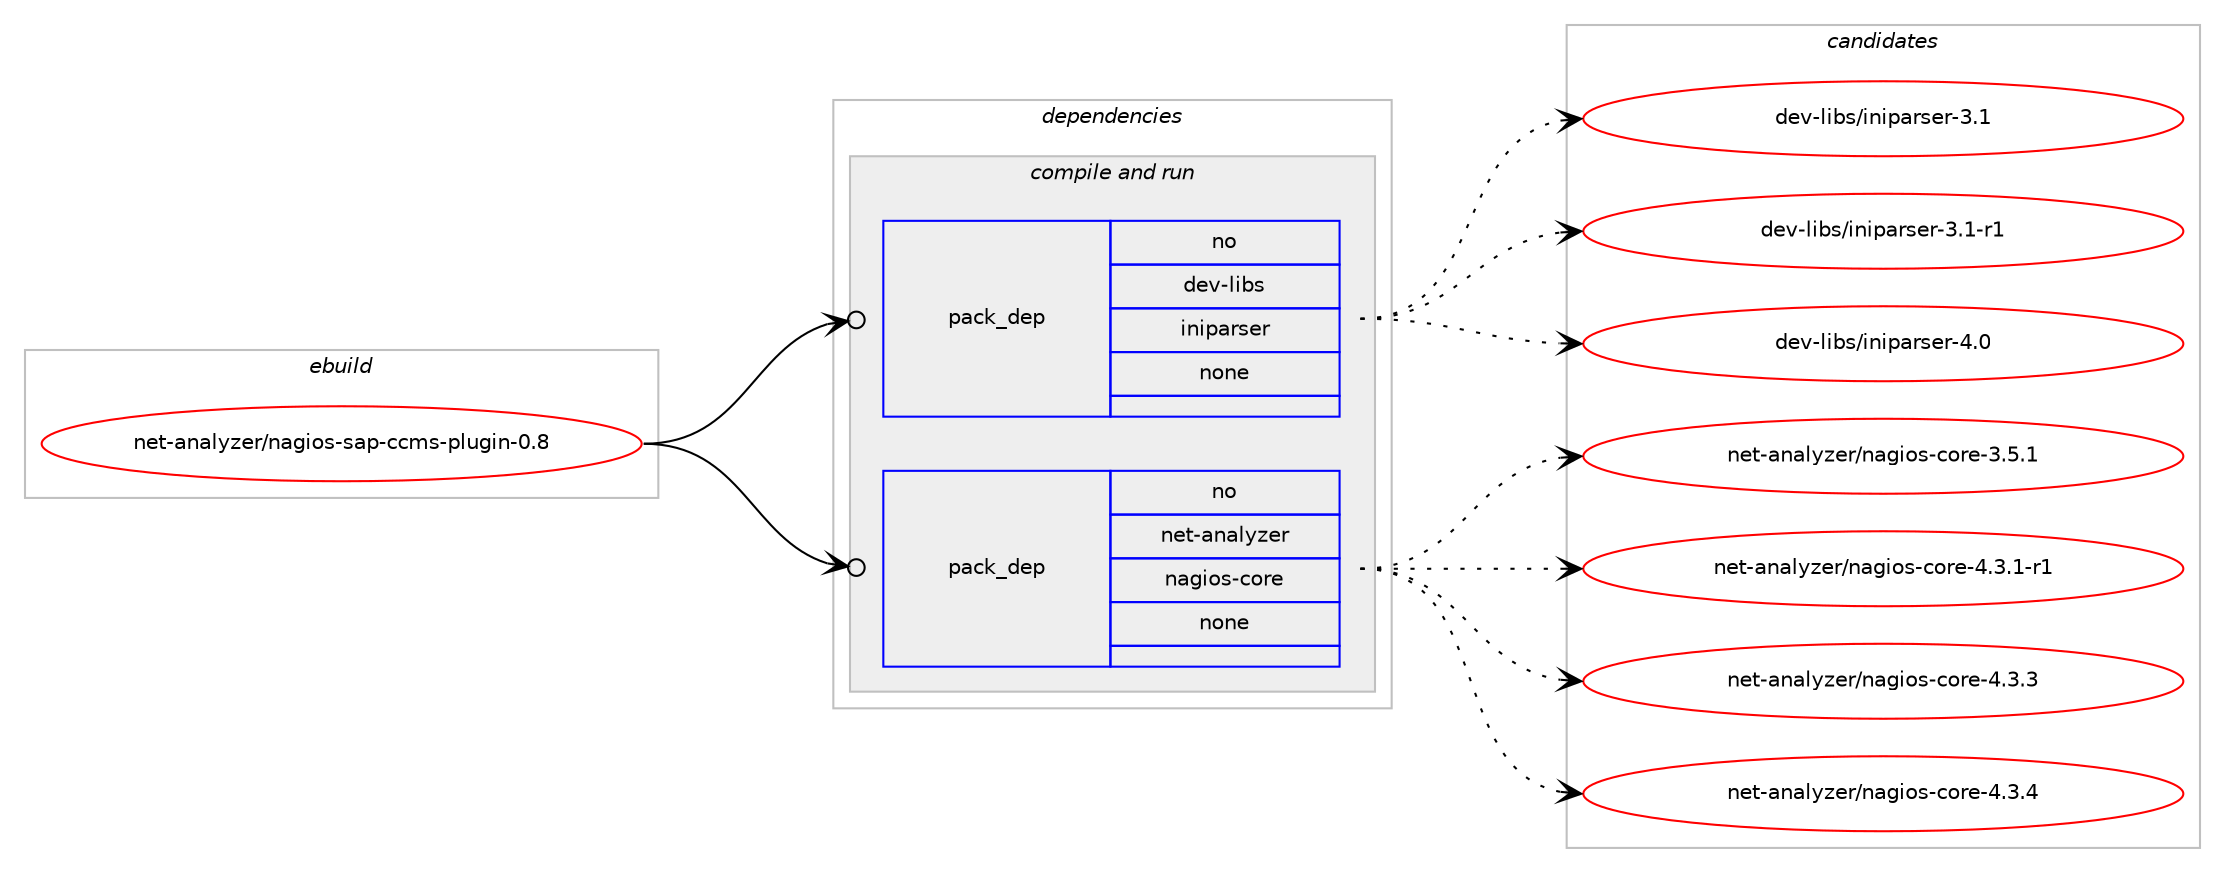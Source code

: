 digraph prolog {

# *************
# Graph options
# *************

newrank=true;
concentrate=true;
compound=true;
graph [rankdir=LR,fontname=Helvetica,fontsize=10,ranksep=1.5];#, ranksep=2.5, nodesep=0.2];
edge  [arrowhead=vee];
node  [fontname=Helvetica,fontsize=10];

# **********
# The ebuild
# **********

subgraph cluster_leftcol {
color=gray;
rank=same;
label=<<i>ebuild</i>>;
id [label="net-analyzer/nagios-sap-ccms-plugin-0.8", color=red, width=4, href="../net-analyzer/nagios-sap-ccms-plugin-0.8.svg"];
}

# ****************
# The dependencies
# ****************

subgraph cluster_midcol {
color=gray;
label=<<i>dependencies</i>>;
subgraph cluster_compile {
fillcolor="#eeeeee";
style=filled;
label=<<i>compile</i>>;
}
subgraph cluster_compileandrun {
fillcolor="#eeeeee";
style=filled;
label=<<i>compile and run</i>>;
subgraph pack295889 {
dependency401441 [label=<<TABLE BORDER="0" CELLBORDER="1" CELLSPACING="0" CELLPADDING="4" WIDTH="220"><TR><TD ROWSPAN="6" CELLPADDING="30">pack_dep</TD></TR><TR><TD WIDTH="110">no</TD></TR><TR><TD>dev-libs</TD></TR><TR><TD>iniparser</TD></TR><TR><TD>none</TD></TR><TR><TD></TD></TR></TABLE>>, shape=none, color=blue];
}
id:e -> dependency401441:w [weight=20,style="solid",arrowhead="odotvee"];
subgraph pack295890 {
dependency401442 [label=<<TABLE BORDER="0" CELLBORDER="1" CELLSPACING="0" CELLPADDING="4" WIDTH="220"><TR><TD ROWSPAN="6" CELLPADDING="30">pack_dep</TD></TR><TR><TD WIDTH="110">no</TD></TR><TR><TD>net-analyzer</TD></TR><TR><TD>nagios-core</TD></TR><TR><TD>none</TD></TR><TR><TD></TD></TR></TABLE>>, shape=none, color=blue];
}
id:e -> dependency401442:w [weight=20,style="solid",arrowhead="odotvee"];
}
subgraph cluster_run {
fillcolor="#eeeeee";
style=filled;
label=<<i>run</i>>;
}
}

# **************
# The candidates
# **************

subgraph cluster_choices {
rank=same;
color=gray;
label=<<i>candidates</i>>;

subgraph choice295889 {
color=black;
nodesep=1;
choice1001011184510810598115471051101051129711411510111445514649 [label="dev-libs/iniparser-3.1", color=red, width=4,href="../dev-libs/iniparser-3.1.svg"];
choice10010111845108105981154710511010511297114115101114455146494511449 [label="dev-libs/iniparser-3.1-r1", color=red, width=4,href="../dev-libs/iniparser-3.1-r1.svg"];
choice1001011184510810598115471051101051129711411510111445524648 [label="dev-libs/iniparser-4.0", color=red, width=4,href="../dev-libs/iniparser-4.0.svg"];
dependency401441:e -> choice1001011184510810598115471051101051129711411510111445514649:w [style=dotted,weight="100"];
dependency401441:e -> choice10010111845108105981154710511010511297114115101114455146494511449:w [style=dotted,weight="100"];
dependency401441:e -> choice1001011184510810598115471051101051129711411510111445524648:w [style=dotted,weight="100"];
}
subgraph choice295890 {
color=black;
nodesep=1;
choice11010111645971109710812112210111447110971031051111154599111114101455146534649 [label="net-analyzer/nagios-core-3.5.1", color=red, width=4,href="../net-analyzer/nagios-core-3.5.1.svg"];
choice110101116459711097108121122101114471109710310511111545991111141014552465146494511449 [label="net-analyzer/nagios-core-4.3.1-r1", color=red, width=4,href="../net-analyzer/nagios-core-4.3.1-r1.svg"];
choice11010111645971109710812112210111447110971031051111154599111114101455246514651 [label="net-analyzer/nagios-core-4.3.3", color=red, width=4,href="../net-analyzer/nagios-core-4.3.3.svg"];
choice11010111645971109710812112210111447110971031051111154599111114101455246514652 [label="net-analyzer/nagios-core-4.3.4", color=red, width=4,href="../net-analyzer/nagios-core-4.3.4.svg"];
dependency401442:e -> choice11010111645971109710812112210111447110971031051111154599111114101455146534649:w [style=dotted,weight="100"];
dependency401442:e -> choice110101116459711097108121122101114471109710310511111545991111141014552465146494511449:w [style=dotted,weight="100"];
dependency401442:e -> choice11010111645971109710812112210111447110971031051111154599111114101455246514651:w [style=dotted,weight="100"];
dependency401442:e -> choice11010111645971109710812112210111447110971031051111154599111114101455246514652:w [style=dotted,weight="100"];
}
}

}
